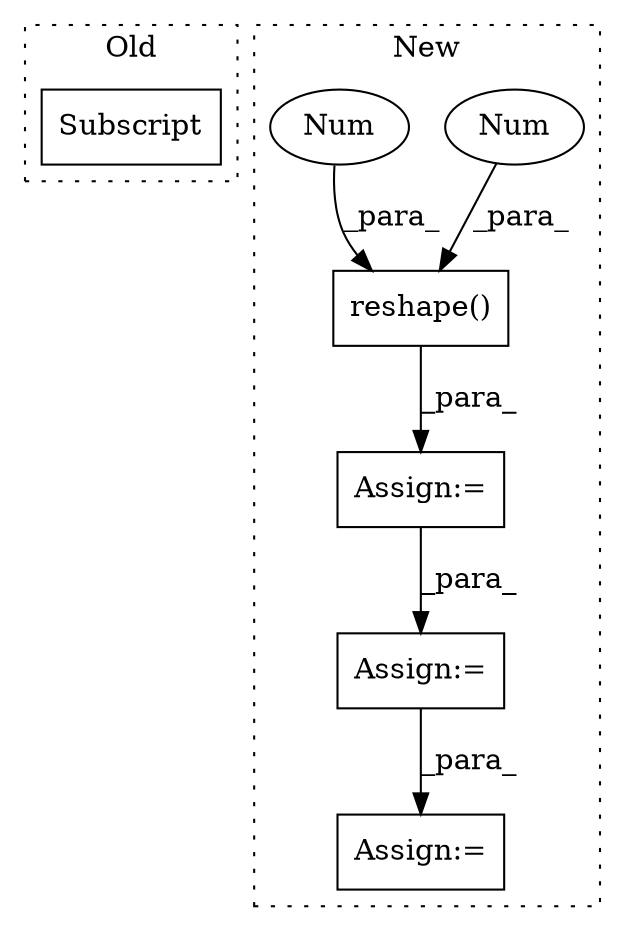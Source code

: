 digraph G {
subgraph cluster0 {
1 [label="Subscript" a="63" s="5515,0" l="37,0" shape="box"];
label = "Old";
style="dotted";
}
subgraph cluster1 {
2 [label="reshape()" a="75" s="5292,5331" l="15,1" shape="box"];
3 [label="Assign:=" a="68" s="5731" l="3" shape="box"];
4 [label="Num" a="76" s="5311" l="1" shape="ellipse"];
5 [label="Num" a="76" s="5307" l="2" shape="ellipse"];
6 [label="Assign:=" a="68" s="5774" l="3" shape="box"];
7 [label="Assign:=" a="68" s="5691" l="3" shape="box"];
label = "New";
style="dotted";
}
2 -> 7 [label="_para_"];
3 -> 6 [label="_para_"];
4 -> 2 [label="_para_"];
5 -> 2 [label="_para_"];
7 -> 3 [label="_para_"];
}